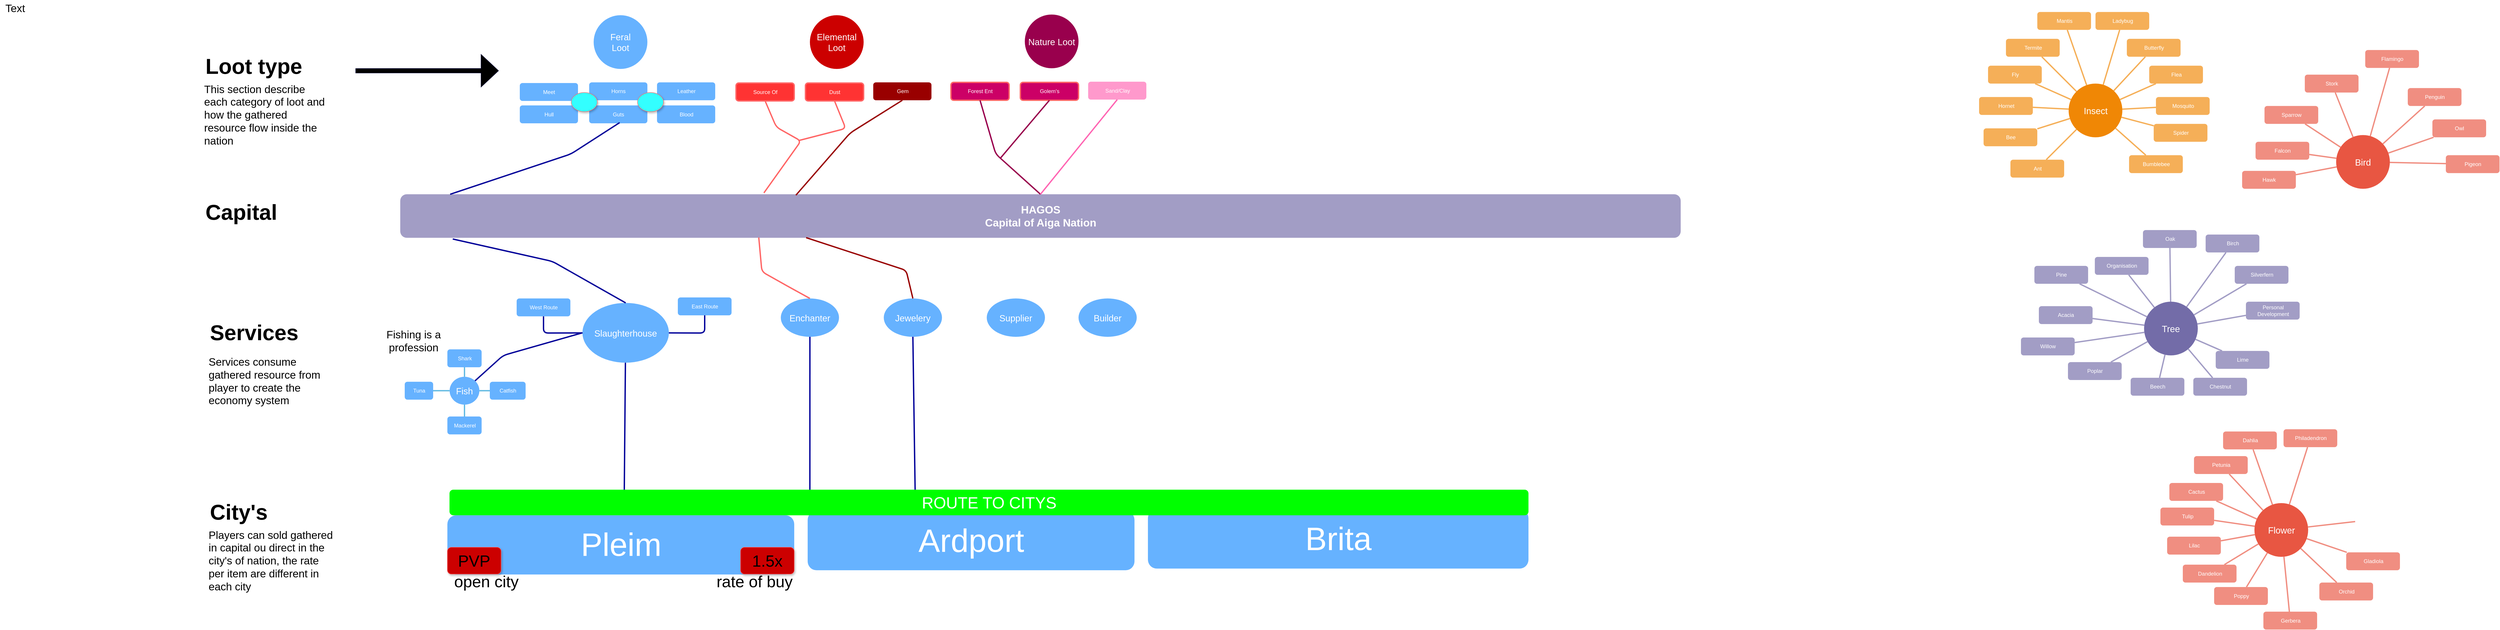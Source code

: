 <mxfile version="18.1.3" type="github">
  <diagram id="6a731a19-8d31-9384-78a2-239565b7b9f0" name="Page-1">
    <mxGraphModel dx="4341" dy="1209" grid="1" gridSize="10" guides="1" tooltips="1" connect="1" arrows="1" fold="1" page="1" pageScale="1" pageWidth="1169" pageHeight="827" background="none" math="0" shadow="0">
      <root>
        <mxCell id="0" />
        <mxCell id="1" parent="0" />
        <mxCell id="1350" value="Feral&lt;br&gt;Loot" style="ellipse;whiteSpace=wrap;html=1;shadow=0;fontFamily=Helvetica;fontSize=20;fontColor=#FFFFFF;align=center;strokeWidth=3;fillColor=#66B2FF;strokeColor=none;" parent="1" vertex="1">
          <mxGeometry x="202" y="70" width="120" height="120" as="geometry" />
        </mxCell>
        <mxCell id="1351" value="Insect" style="ellipse;whiteSpace=wrap;html=1;shadow=0;fontFamily=Helvetica;fontSize=20;fontColor=#FFFFFF;align=center;strokeWidth=3;fillColor=#F08705;strokeColor=none;gradientColor=none;" parent="1" vertex="1">
          <mxGeometry x="3496.5" y="222.75" width="120" height="120" as="geometry" />
        </mxCell>
        <mxCell id="1352" value="Bird" style="ellipse;whiteSpace=wrap;html=1;shadow=0;fontFamily=Helvetica;fontSize=20;fontColor=#FFFFFF;align=center;strokeWidth=3;fillColor=#E85642;strokeColor=none;" parent="1" vertex="1">
          <mxGeometry x="4094" y="337.75" width="120" height="120" as="geometry" />
        </mxCell>
        <mxCell id="1353" value="Fish" style="ellipse;whiteSpace=wrap;html=1;shadow=0;fontFamily=Helvetica;fontSize=20;fontColor=#FFFFFF;align=center;strokeWidth=3;fillColor=#66B2FF;strokeColor=none;" parent="1" vertex="1">
          <mxGeometry x="-119.75" y="877.75" width="66.5" height="62.25" as="geometry" />
        </mxCell>
        <mxCell id="1354" value="Slaughterhouse" style="ellipse;whiteSpace=wrap;html=1;shadow=0;fontFamily=Helvetica;fontSize=20;fontColor=#FFFFFF;align=center;strokeWidth=3;fillColor=#66B2FF;strokeColor=none;" parent="1" vertex="1">
          <mxGeometry x="177" y="712.75" width="193" height="133.5" as="geometry" />
        </mxCell>
        <mxCell id="1356" value="Flower" style="ellipse;whiteSpace=wrap;html=1;shadow=0;fontFamily=Helvetica;fontSize=20;fontColor=#FFFFFF;align=center;strokeWidth=3;fillColor=#E85642;strokeColor=none;" parent="1" vertex="1">
          <mxGeometry x="3911.5" y="1160" width="120" height="120" as="geometry" />
        </mxCell>
        <mxCell id="1357" value="Ant" style="rounded=1;fillColor=#f5af58;strokeColor=none;strokeWidth=3;shadow=0;html=1;fontColor=#FFFFFF;" parent="1" vertex="1">
          <mxGeometry x="3366.5" y="392.75" width="120" height="40" as="geometry" />
        </mxCell>
        <mxCell id="1358" value="Horns" style="rounded=1;fillColor=#66B2FF;strokeColor=none;strokeWidth=3;shadow=0;html=1;fontColor=#FFFFFF;" parent="1" vertex="1">
          <mxGeometry x="192" y="220" width="130" height="40" as="geometry" />
        </mxCell>
        <mxCell id="1367" value="Leather" style="rounded=1;fillColor=#66B2FF;strokeColor=none;strokeWidth=3;shadow=0;html=1;fontColor=#FFFFFF;" parent="1" vertex="1">
          <mxGeometry x="343.5" y="220" width="130" height="40" as="geometry" />
        </mxCell>
        <mxCell id="1374" value="Meet" style="rounded=1;fillColor=#66B2FF;strokeColor=none;strokeWidth=3;shadow=0;html=1;fontColor=#FFFFFF;" parent="1" vertex="1">
          <mxGeometry x="37" y="221.5" width="130" height="40" as="geometry" />
        </mxCell>
        <mxCell id="1375" value="Hull" style="rounded=1;fillColor=#66B2FF;strokeColor=none;strokeWidth=3;shadow=0;html=1;fontColor=#FFFFFF;" parent="1" vertex="1">
          <mxGeometry x="37" y="271.5" width="130" height="40" as="geometry" />
        </mxCell>
        <mxCell id="1376" value="Guts" style="rounded=1;fillColor=#66B2FF;strokeColor=none;strokeWidth=3;shadow=0;html=1;fontColor=#FFFFFF;" parent="1" vertex="1">
          <mxGeometry x="192" y="271.5" width="130" height="40" as="geometry" />
        </mxCell>
        <mxCell id="1388" value="Bee" style="rounded=1;fillColor=#f5af58;strokeColor=none;strokeWidth=3;shadow=0;html=1;fontColor=#FFFFFF;" parent="1" vertex="1">
          <mxGeometry x="3306.5" y="322.75" width="120" height="40" as="geometry" />
        </mxCell>
        <mxCell id="1389" value="Hornet" style="rounded=1;fillColor=#f5af58;strokeColor=none;strokeWidth=3;shadow=0;html=1;fontColor=#FFFFFF;" parent="1" vertex="1">
          <mxGeometry x="3296.5" y="252.75" width="120" height="40" as="geometry" />
        </mxCell>
        <mxCell id="1390" value="Fly" style="rounded=1;fillColor=#f5af58;strokeColor=none;strokeWidth=3;shadow=0;html=1;fontColor=#FFFFFF;" parent="1" vertex="1">
          <mxGeometry x="3316.5" y="182.75" width="120" height="40" as="geometry" />
        </mxCell>
        <mxCell id="1391" value="Termite" style="rounded=1;fillColor=#f5af58;strokeColor=none;strokeWidth=3;shadow=0;html=1;fontColor=#FFFFFF;" parent="1" vertex="1">
          <mxGeometry x="3356.5" y="122.75" width="120" height="40" as="geometry" />
        </mxCell>
        <mxCell id="1392" value="Mantis" style="rounded=1;fillColor=#f5af58;strokeColor=none;strokeWidth=3;shadow=0;html=1;fontColor=#FFFFFF;" parent="1" vertex="1">
          <mxGeometry x="3426.5" y="62.75" width="120" height="40" as="geometry" />
        </mxCell>
        <mxCell id="1393" value="Ladybug" style="rounded=1;fillColor=#f5af58;strokeColor=none;strokeWidth=3;shadow=0;html=1;fontColor=#FFFFFF;" parent="1" vertex="1">
          <mxGeometry x="3556.5" y="62.75" width="120" height="40" as="geometry" />
        </mxCell>
        <mxCell id="1394" value="Butterfly" style="rounded=1;fillColor=#f5af58;strokeColor=none;strokeWidth=3;shadow=0;html=1;fontColor=#FFFFFF;" parent="1" vertex="1">
          <mxGeometry x="3626.5" y="122.75" width="120" height="40" as="geometry" />
        </mxCell>
        <mxCell id="1395" value="Flea" style="rounded=1;fillColor=#f5af58;strokeColor=none;strokeWidth=3;shadow=0;html=1;fontColor=#FFFFFF;" parent="1" vertex="1">
          <mxGeometry x="3676.5" y="182.75" width="120" height="40" as="geometry" />
        </mxCell>
        <mxCell id="1396" value="Mosquito" style="rounded=1;fillColor=#f5af58;strokeColor=none;strokeWidth=3;shadow=0;html=1;fontColor=#FFFFFF;" parent="1" vertex="1">
          <mxGeometry x="3691.5" y="252.75" width="120" height="40" as="geometry" />
        </mxCell>
        <mxCell id="1397" value="Spider" style="rounded=1;fillColor=#f5af58;strokeColor=none;strokeWidth=3;shadow=0;html=1;fontColor=#FFFFFF;" parent="1" vertex="1">
          <mxGeometry x="3686.5" y="312.75" width="120" height="40" as="geometry" />
        </mxCell>
        <mxCell id="1398" value="Bumblebee" style="rounded=1;fillColor=#f5af58;strokeColor=none;strokeWidth=3;shadow=0;html=1;fontColor=#FFFFFF;" parent="1" vertex="1">
          <mxGeometry x="3631.5" y="382.75" width="120" height="40" as="geometry" />
        </mxCell>
        <mxCell id="1399" value="" style="edgeStyle=none;endArrow=none;strokeWidth=3;strokeColor=#F5AF58;html=1;" parent="1" source="1351" target="1357" edge="1">
          <mxGeometry x="2396.5" y="2.75" width="100" height="100" as="geometry">
            <mxPoint x="2396.5" y="102.75" as="sourcePoint" />
            <mxPoint x="2496.5" y="2.75" as="targetPoint" />
          </mxGeometry>
        </mxCell>
        <mxCell id="1400" value="" style="edgeStyle=none;endArrow=none;strokeWidth=3;strokeColor=#F5AF58;html=1;" parent="1" source="1351" target="1388" edge="1">
          <mxGeometry x="2396.5" y="2.75" width="100" height="100" as="geometry">
            <mxPoint x="2396.5" y="102.75" as="sourcePoint" />
            <mxPoint x="2496.5" y="2.75" as="targetPoint" />
          </mxGeometry>
        </mxCell>
        <mxCell id="1401" value="" style="edgeStyle=none;endArrow=none;strokeWidth=3;strokeColor=#F5AF58;html=1;" parent="1" source="1351" target="1389" edge="1">
          <mxGeometry x="2396.5" y="2.75" width="100" height="100" as="geometry">
            <mxPoint x="2396.5" y="102.75" as="sourcePoint" />
            <mxPoint x="2496.5" y="2.75" as="targetPoint" />
          </mxGeometry>
        </mxCell>
        <mxCell id="1402" value="" style="edgeStyle=none;endArrow=none;strokeWidth=3;strokeColor=#F5AF58;html=1;" parent="1" source="1351" target="1390" edge="1">
          <mxGeometry x="2396.5" y="2.75" width="100" height="100" as="geometry">
            <mxPoint x="2396.5" y="102.75" as="sourcePoint" />
            <mxPoint x="2496.5" y="2.75" as="targetPoint" />
          </mxGeometry>
        </mxCell>
        <mxCell id="1403" value="" style="edgeStyle=none;endArrow=none;strokeWidth=3;strokeColor=#F5AF58;html=1;" parent="1" source="1351" target="1391" edge="1">
          <mxGeometry x="2396.5" y="2.75" width="100" height="100" as="geometry">
            <mxPoint x="2396.5" y="102.75" as="sourcePoint" />
            <mxPoint x="2496.5" y="2.75" as="targetPoint" />
          </mxGeometry>
        </mxCell>
        <mxCell id="1404" value="" style="edgeStyle=none;endArrow=none;strokeWidth=3;strokeColor=#F5AF58;html=1;" parent="1" source="1351" target="1392" edge="1">
          <mxGeometry x="2396.5" y="2.75" width="100" height="100" as="geometry">
            <mxPoint x="2396.5" y="102.75" as="sourcePoint" />
            <mxPoint x="2496.5" y="2.75" as="targetPoint" />
          </mxGeometry>
        </mxCell>
        <mxCell id="1405" value="" style="edgeStyle=none;endArrow=none;strokeWidth=3;strokeColor=#F5AF58;html=1;" parent="1" source="1351" target="1393" edge="1">
          <mxGeometry x="2396.5" y="2.75" width="100" height="100" as="geometry">
            <mxPoint x="2396.5" y="102.75" as="sourcePoint" />
            <mxPoint x="2496.5" y="2.75" as="targetPoint" />
          </mxGeometry>
        </mxCell>
        <mxCell id="1406" value="" style="edgeStyle=none;endArrow=none;strokeWidth=3;strokeColor=#F5AF58;html=1;" parent="1" source="1351" target="1394" edge="1">
          <mxGeometry x="2396.5" y="2.75" width="100" height="100" as="geometry">
            <mxPoint x="2396.5" y="102.75" as="sourcePoint" />
            <mxPoint x="2496.5" y="2.75" as="targetPoint" />
          </mxGeometry>
        </mxCell>
        <mxCell id="1407" value="" style="edgeStyle=none;endArrow=none;strokeWidth=3;strokeColor=#F5AF58;html=1;" parent="1" source="1351" target="1395" edge="1">
          <mxGeometry x="2396.5" y="2.75" width="100" height="100" as="geometry">
            <mxPoint x="2396.5" y="102.75" as="sourcePoint" />
            <mxPoint x="2496.5" y="2.75" as="targetPoint" />
          </mxGeometry>
        </mxCell>
        <mxCell id="1408" value="" style="edgeStyle=none;endArrow=none;strokeWidth=3;strokeColor=#F5AF58;html=1;" parent="1" source="1351" target="1396" edge="1">
          <mxGeometry x="2396.5" y="2.75" width="100" height="100" as="geometry">
            <mxPoint x="2396.5" y="102.75" as="sourcePoint" />
            <mxPoint x="2496.5" y="2.75" as="targetPoint" />
          </mxGeometry>
        </mxCell>
        <mxCell id="1409" value="" style="edgeStyle=none;endArrow=none;strokeWidth=3;strokeColor=#F5AF58;html=1;" parent="1" source="1351" target="1397" edge="1">
          <mxGeometry x="2396.5" y="2.75" width="100" height="100" as="geometry">
            <mxPoint x="2396.5" y="102.75" as="sourcePoint" />
            <mxPoint x="2496.5" y="2.75" as="targetPoint" />
          </mxGeometry>
        </mxCell>
        <mxCell id="1410" value="" style="edgeStyle=none;endArrow=none;strokeWidth=3;strokeColor=#F5AF58;html=1;" parent="1" source="1351" target="1398" edge="1">
          <mxGeometry x="2396.5" y="2.75" width="100" height="100" as="geometry">
            <mxPoint x="2396.5" y="102.75" as="sourcePoint" />
            <mxPoint x="2496.5" y="2.75" as="targetPoint" />
          </mxGeometry>
        </mxCell>
        <mxCell id="1412" value="Pigeon" style="rounded=1;fillColor=#f08e81;strokeColor=none;strokeWidth=3;shadow=0;html=1;fontColor=#FFFFFF;" parent="1" vertex="1">
          <mxGeometry x="4339" y="382.75" width="120" height="40" as="geometry" />
        </mxCell>
        <mxCell id="1413" value="Hawk" style="rounded=1;fillColor=#f08e81;strokeColor=none;strokeWidth=3;shadow=0;html=1;fontColor=#FFFFFF;" parent="1" vertex="1">
          <mxGeometry x="3884" y="417.75" width="120" height="40" as="geometry" />
        </mxCell>
        <mxCell id="1414" value="Falcon" style="rounded=1;fillColor=#f08e81;strokeColor=none;strokeWidth=3;shadow=0;html=1;fontColor=#FFFFFF;" parent="1" vertex="1">
          <mxGeometry x="3914" y="352.75" width="120" height="40" as="geometry" />
        </mxCell>
        <mxCell id="1415" value="Sparrow" style="rounded=1;fillColor=#f08e81;strokeColor=none;strokeWidth=3;shadow=0;html=1;fontColor=#FFFFFF;" parent="1" vertex="1">
          <mxGeometry x="3934" y="272.75" width="120" height="40" as="geometry" />
        </mxCell>
        <mxCell id="1416" value="Stork" style="rounded=1;fillColor=#f08e81;strokeColor=none;strokeWidth=3;shadow=0;html=1;fontColor=#FFFFFF;" parent="1" vertex="1">
          <mxGeometry x="4024" y="202.75" width="120" height="40" as="geometry" />
        </mxCell>
        <mxCell id="1417" value="Flamingo" style="rounded=1;fillColor=#f08e81;strokeColor=none;strokeWidth=3;shadow=0;html=1;fontColor=#FFFFFF;" parent="1" vertex="1">
          <mxGeometry x="4159" y="147.75" width="120" height="40" as="geometry" />
        </mxCell>
        <mxCell id="1418" value="Penguin" style="rounded=1;fillColor=#f08e81;strokeColor=none;strokeWidth=3;shadow=0;html=1;fontColor=#FFFFFF;" parent="1" vertex="1">
          <mxGeometry x="4254" y="232.75" width="120" height="40" as="geometry" />
        </mxCell>
        <mxCell id="1419" value="Owl" style="rounded=1;fillColor=#f08e81;strokeColor=none;strokeWidth=3;shadow=0;html=1;fontColor=#FFFFFF;" parent="1" vertex="1">
          <mxGeometry x="4309" y="302.75" width="120" height="40" as="geometry" />
        </mxCell>
        <mxCell id="1424" value="" style="edgeStyle=none;endArrow=none;strokeWidth=3;strokeColor=#F08E81;html=1;" parent="1" source="1352" target="1413" edge="1">
          <mxGeometry x="2424" y="87.75" width="100" height="100" as="geometry">
            <mxPoint x="2424" y="187.75" as="sourcePoint" />
            <mxPoint x="2524" y="87.75" as="targetPoint" />
          </mxGeometry>
        </mxCell>
        <mxCell id="1425" value="" style="edgeStyle=none;endArrow=none;strokeWidth=3;strokeColor=#F08E81;html=1;" parent="1" source="1352" target="1414" edge="1">
          <mxGeometry x="2424" y="87.75" width="100" height="100" as="geometry">
            <mxPoint x="2424" y="187.75" as="sourcePoint" />
            <mxPoint x="2524" y="87.75" as="targetPoint" />
          </mxGeometry>
        </mxCell>
        <mxCell id="1426" value="" style="edgeStyle=none;endArrow=none;strokeWidth=3;strokeColor=#F08E81;html=1;" parent="1" source="1352" target="1415" edge="1">
          <mxGeometry x="2424" y="87.75" width="100" height="100" as="geometry">
            <mxPoint x="2424" y="187.75" as="sourcePoint" />
            <mxPoint x="2524" y="87.75" as="targetPoint" />
          </mxGeometry>
        </mxCell>
        <mxCell id="1427" value="" style="edgeStyle=none;endArrow=none;strokeWidth=3;strokeColor=#F08E81;html=1;" parent="1" source="1352" target="1416" edge="1">
          <mxGeometry x="2424" y="87.75" width="100" height="100" as="geometry">
            <mxPoint x="2424" y="187.75" as="sourcePoint" />
            <mxPoint x="2524" y="87.75" as="targetPoint" />
          </mxGeometry>
        </mxCell>
        <mxCell id="1428" value="" style="edgeStyle=none;endArrow=none;strokeWidth=3;strokeColor=#F08E81;html=1;" parent="1" source="1352" target="1417" edge="1">
          <mxGeometry x="2424" y="87.75" width="100" height="100" as="geometry">
            <mxPoint x="2424" y="187.75" as="sourcePoint" />
            <mxPoint x="2524" y="87.75" as="targetPoint" />
          </mxGeometry>
        </mxCell>
        <mxCell id="1429" value="" style="edgeStyle=none;endArrow=none;strokeWidth=3;strokeColor=#F08E81;html=1;" parent="1" source="1352" target="1418" edge="1">
          <mxGeometry x="2424" y="87.75" width="100" height="100" as="geometry">
            <mxPoint x="2424" y="187.75" as="sourcePoint" />
            <mxPoint x="2524" y="87.75" as="targetPoint" />
          </mxGeometry>
        </mxCell>
        <mxCell id="1430" value="" style="edgeStyle=none;endArrow=none;strokeWidth=3;strokeColor=#F08E81;html=1;" parent="1" source="1352" target="1419" edge="1">
          <mxGeometry x="2424" y="87.75" width="100" height="100" as="geometry">
            <mxPoint x="2424" y="187.75" as="sourcePoint" />
            <mxPoint x="2524" y="87.75" as="targetPoint" />
          </mxGeometry>
        </mxCell>
        <mxCell id="1431" value="" style="edgeStyle=none;endArrow=none;strokeWidth=3;strokeColor=#F08E81;html=1;" parent="1" source="1352" target="1412" edge="1">
          <mxGeometry x="2424" y="87.75" width="100" height="100" as="geometry">
            <mxPoint x="2424" y="187.75" as="sourcePoint" />
            <mxPoint x="2524" y="87.75" as="targetPoint" />
          </mxGeometry>
        </mxCell>
        <mxCell id="1436" value="Mackerel" style="rounded=1;fillColor=#66B2FF;strokeColor=none;strokeWidth=3;shadow=0;html=1;fontColor=#FFFFFF;" parent="1" vertex="1">
          <mxGeometry x="-124.75" y="966.5" width="76.5" height="40" as="geometry" />
        </mxCell>
        <mxCell id="1437" value="Tuna" style="rounded=1;fillColor=#66B2FF;strokeColor=none;strokeWidth=3;shadow=0;html=1;fontColor=#FFFFFF;" parent="1" vertex="1">
          <mxGeometry x="-220" y="888.87" width="63.5" height="40" as="geometry" />
        </mxCell>
        <mxCell id="1438" value="Shark" style="rounded=1;fillColor=#66B2FF;strokeColor=none;strokeWidth=3;shadow=0;html=1;fontColor=#FFFFFF;" parent="1" vertex="1">
          <mxGeometry x="-124.75" y="816.5" width="76.5" height="40" as="geometry" />
        </mxCell>
        <mxCell id="1445" value="Catfish" style="rounded=1;fillColor=#66B2FF;strokeColor=none;strokeWidth=3;shadow=0;html=1;fontColor=#FFFFFF;" parent="1" vertex="1">
          <mxGeometry x="-30" y="888.87" width="80" height="40" as="geometry" />
        </mxCell>
        <mxCell id="1448" value="" style="edgeStyle=none;endArrow=none;strokeWidth=3;strokeColor=#64BBE2;html=1;fillColor=#66B2FF;" parent="1" source="1353" target="1437" edge="1">
          <mxGeometry x="-720.5" y="71.5" width="100" height="100" as="geometry">
            <mxPoint x="-720.5" y="171.5" as="sourcePoint" />
            <mxPoint x="-620.5" y="71.5" as="targetPoint" />
          </mxGeometry>
        </mxCell>
        <mxCell id="1449" value="" style="edgeStyle=none;endArrow=none;strokeWidth=3;strokeColor=#64BBE2;html=1;fillColor=#66B2FF;" parent="1" source="1353" target="1438" edge="1">
          <mxGeometry x="-720.5" y="71.5" width="100" height="100" as="geometry">
            <mxPoint x="-720.5" y="171.5" as="sourcePoint" />
            <mxPoint x="-620.5" y="71.5" as="targetPoint" />
          </mxGeometry>
        </mxCell>
        <mxCell id="1456" value="" style="edgeStyle=none;endArrow=none;strokeWidth=3;strokeColor=#64BBE2;html=1;fillColor=#66B2FF;" parent="1" source="1353" target="1445" edge="1">
          <mxGeometry x="-720.5" y="71.5" width="100" height="100" as="geometry">
            <mxPoint x="-720.5" y="171.5" as="sourcePoint" />
            <mxPoint x="-620.5" y="71.5" as="targetPoint" />
          </mxGeometry>
        </mxCell>
        <mxCell id="1457" value="&lt;font style=&quot;font-size: 24px;&quot;&gt;&lt;b&gt;HAGOS&lt;br&gt;Capital of Aiga Nation&lt;/b&gt;&lt;/font&gt;" style="rounded=1;fillColor=#a29dc5;strokeColor=none;strokeWidth=3;shadow=0;html=1;fontColor=#FFFFFF;" parent="1" vertex="1">
          <mxGeometry x="-230" y="470" width="2860" height="97.25" as="geometry" />
        </mxCell>
        <mxCell id="1458" value="West Route" style="rounded=1;fillColor=#66B2FF;strokeColor=none;strokeWidth=3;shadow=0;html=1;fontColor=#FFFFFF;" parent="1" vertex="1">
          <mxGeometry x="30" y="702.75" width="120" height="40" as="geometry" />
        </mxCell>
        <mxCell id="1462" value="East Route" style="rounded=1;fillColor=#66B2FF;strokeColor=none;strokeWidth=3;shadow=0;html=1;fontColor=#FFFFFF;" parent="1" vertex="1">
          <mxGeometry x="390" y="700.5" width="120" height="40" as="geometry" />
        </mxCell>
        <mxCell id="1465" value="" style="edgeStyle=none;endArrow=none;strokeWidth=3;strokeColor=#000099;html=1;fillColor=#66B2FF;" parent="1" source="1354" target="1458" edge="1">
          <mxGeometry x="251" y="-103.5" width="100" height="100" as="geometry">
            <mxPoint x="251" y="-3.5" as="sourcePoint" />
            <mxPoint x="351" y="-103.5" as="targetPoint" />
            <Array as="points">
              <mxPoint x="90" y="780" />
            </Array>
          </mxGeometry>
        </mxCell>
        <mxCell id="1466" value="" style="edgeStyle=none;endArrow=none;strokeWidth=3;strokeColor=#000099;html=1;fillColor=#66B2FF;" parent="1" source="1354" target="1462" edge="1">
          <mxGeometry x="251" y="-103.5" width="100" height="100" as="geometry">
            <mxPoint x="251" y="-3.5" as="sourcePoint" />
            <mxPoint x="351" y="-103.5" as="targetPoint" />
            <Array as="points">
              <mxPoint x="450" y="780" />
            </Array>
          </mxGeometry>
        </mxCell>
        <mxCell id="1490" value="Philadendron" style="rounded=1;fillColor=#f08e81;strokeColor=none;strokeWidth=3;shadow=0;html=1;fontColor=#FFFFFF;" parent="1" vertex="1">
          <mxGeometry x="3976.5" y="995" width="120" height="40" as="geometry" />
        </mxCell>
        <mxCell id="1491" value="Dahlia" style="rounded=1;fillColor=#f08e81;strokeColor=none;strokeWidth=3;shadow=0;html=1;fontColor=#FFFFFF;" parent="1" vertex="1">
          <mxGeometry x="3841.5" y="1000" width="120" height="40" as="geometry" />
        </mxCell>
        <mxCell id="1492" value="Petunia" style="rounded=1;fillColor=#f08e81;strokeColor=none;strokeWidth=3;shadow=0;html=1;fontColor=#FFFFFF;" parent="1" vertex="1">
          <mxGeometry x="3776.5" y="1055" width="120" height="40" as="geometry" />
        </mxCell>
        <mxCell id="1493" value="Cactus" style="rounded=1;fillColor=#f08e81;strokeColor=none;strokeWidth=3;shadow=0;html=1;fontColor=#FFFFFF;" parent="1" vertex="1">
          <mxGeometry x="3721.5" y="1115" width="120" height="40" as="geometry" />
        </mxCell>
        <mxCell id="1494" value="Tulip" style="rounded=1;fillColor=#f08e81;strokeColor=none;strokeWidth=3;shadow=0;html=1;fontColor=#FFFFFF;" parent="1" vertex="1">
          <mxGeometry x="3701.5" y="1170" width="120" height="40" as="geometry" />
        </mxCell>
        <mxCell id="1495" value="Lilac" style="rounded=1;fillColor=#f08e81;strokeColor=none;strokeWidth=3;shadow=0;html=1;fontColor=#FFFFFF;" parent="1" vertex="1">
          <mxGeometry x="3716.5" y="1235" width="120" height="40" as="geometry" />
        </mxCell>
        <mxCell id="1496" value="Dandelion" style="rounded=1;fillColor=#f08e81;strokeColor=none;strokeWidth=3;shadow=0;html=1;fontColor=#FFFFFF;" parent="1" vertex="1">
          <mxGeometry x="3751.5" y="1297.5" width="120" height="40" as="geometry" />
        </mxCell>
        <mxCell id="1497" value="Poppy" style="rounded=1;fillColor=#f08e81;strokeColor=none;strokeWidth=3;shadow=0;html=1;fontColor=#FFFFFF;" parent="1" vertex="1">
          <mxGeometry x="3821.5" y="1347.5" width="120" height="40" as="geometry" />
        </mxCell>
        <mxCell id="1498" value="Gerbera" style="rounded=1;fillColor=#f08e81;strokeColor=none;strokeWidth=3;shadow=0;html=1;fontColor=#FFFFFF;" parent="1" vertex="1">
          <mxGeometry x="3931.5" y="1402.5" width="120" height="40" as="geometry" />
        </mxCell>
        <mxCell id="1499" value="Orchid" style="rounded=1;fillColor=#f08e81;strokeColor=none;strokeWidth=3;shadow=0;html=1;fontColor=#FFFFFF;" parent="1" vertex="1">
          <mxGeometry x="4056.5" y="1337.5" width="120" height="40" as="geometry" />
        </mxCell>
        <mxCell id="1500" value="Gladiola" style="rounded=1;fillColor=#f08e81;strokeColor=none;strokeWidth=3;shadow=0;html=1;fontColor=#FFFFFF;" parent="1" vertex="1">
          <mxGeometry x="4116.5" y="1270" width="120" height="40" as="geometry" />
        </mxCell>
        <mxCell id="1502" value="" style="edgeStyle=none;endArrow=none;strokeWidth=3;strokeColor=#F08E81;html=1;" parent="1" source="1356" edge="1">
          <mxGeometry x="3541.5" y="40" width="100" height="100" as="geometry">
            <mxPoint x="3541.5" y="140" as="sourcePoint" />
            <mxPoint x="4136.5" y="1201.3" as="targetPoint" />
          </mxGeometry>
        </mxCell>
        <mxCell id="1503" value="" style="edgeStyle=none;endArrow=none;strokeWidth=3;strokeColor=#F08E81;html=1;" parent="1" source="1356" target="1490" edge="1">
          <mxGeometry x="3541.5" y="40" width="100" height="100" as="geometry">
            <mxPoint x="3541.5" y="140" as="sourcePoint" />
            <mxPoint x="3641.5" y="40" as="targetPoint" />
          </mxGeometry>
        </mxCell>
        <mxCell id="1504" value="" style="edgeStyle=none;endArrow=none;strokeWidth=3;strokeColor=#F08E81;html=1;" parent="1" source="1356" target="1491" edge="1">
          <mxGeometry x="3541.5" y="40" width="100" height="100" as="geometry">
            <mxPoint x="3541.5" y="140" as="sourcePoint" />
            <mxPoint x="3641.5" y="40" as="targetPoint" />
          </mxGeometry>
        </mxCell>
        <mxCell id="1505" value="" style="edgeStyle=none;endArrow=none;strokeWidth=3;strokeColor=#F08E81;html=1;" parent="1" source="1356" target="1492" edge="1">
          <mxGeometry x="3541.5" y="40" width="100" height="100" as="geometry">
            <mxPoint x="3541.5" y="140" as="sourcePoint" />
            <mxPoint x="3641.5" y="40" as="targetPoint" />
          </mxGeometry>
        </mxCell>
        <mxCell id="1506" value="" style="edgeStyle=none;endArrow=none;strokeWidth=3;strokeColor=#F08E81;html=1;" parent="1" source="1356" target="1493" edge="1">
          <mxGeometry x="3541.5" y="40" width="100" height="100" as="geometry">
            <mxPoint x="3541.5" y="140" as="sourcePoint" />
            <mxPoint x="3641.5" y="40" as="targetPoint" />
          </mxGeometry>
        </mxCell>
        <mxCell id="1507" value="" style="edgeStyle=none;endArrow=none;strokeWidth=3;strokeColor=#F08E81;html=1;" parent="1" source="1356" target="1494" edge="1">
          <mxGeometry x="3541.5" y="40" width="100" height="100" as="geometry">
            <mxPoint x="3541.5" y="140" as="sourcePoint" />
            <mxPoint x="3641.5" y="40" as="targetPoint" />
          </mxGeometry>
        </mxCell>
        <mxCell id="1508" value="" style="edgeStyle=none;endArrow=none;strokeWidth=3;strokeColor=#F08E81;html=1;" parent="1" source="1356" target="1495" edge="1">
          <mxGeometry x="3541.5" y="40" width="100" height="100" as="geometry">
            <mxPoint x="3541.5" y="140" as="sourcePoint" />
            <mxPoint x="3641.5" y="40" as="targetPoint" />
          </mxGeometry>
        </mxCell>
        <mxCell id="1509" value="" style="edgeStyle=none;endArrow=none;strokeWidth=3;strokeColor=#F08E81;html=1;" parent="1" source="1356" target="1496" edge="1">
          <mxGeometry x="3541.5" y="40" width="100" height="100" as="geometry">
            <mxPoint x="3541.5" y="140" as="sourcePoint" />
            <mxPoint x="3641.5" y="40" as="targetPoint" />
          </mxGeometry>
        </mxCell>
        <mxCell id="1510" value="" style="edgeStyle=none;endArrow=none;strokeWidth=3;strokeColor=#F08E81;html=1;" parent="1" source="1356" target="1497" edge="1">
          <mxGeometry x="3541.5" y="40" width="100" height="100" as="geometry">
            <mxPoint x="3541.5" y="140" as="sourcePoint" />
            <mxPoint x="3641.5" y="40" as="targetPoint" />
          </mxGeometry>
        </mxCell>
        <mxCell id="1511" value="" style="edgeStyle=none;endArrow=none;strokeWidth=3;strokeColor=#F08E81;html=1;" parent="1" source="1356" target="1498" edge="1">
          <mxGeometry x="3541.5" y="40" width="100" height="100" as="geometry">
            <mxPoint x="3541.5" y="140" as="sourcePoint" />
            <mxPoint x="3641.5" y="40" as="targetPoint" />
          </mxGeometry>
        </mxCell>
        <mxCell id="1512" value="" style="edgeStyle=none;endArrow=none;strokeWidth=3;strokeColor=#F08E81;html=1;" parent="1" source="1356" target="1499" edge="1">
          <mxGeometry x="3541.5" y="40" width="100" height="100" as="geometry">
            <mxPoint x="3541.5" y="140" as="sourcePoint" />
            <mxPoint x="3641.5" y="40" as="targetPoint" />
          </mxGeometry>
        </mxCell>
        <mxCell id="1513" value="" style="edgeStyle=none;endArrow=none;strokeWidth=3;strokeColor=#F08E81;html=1;" parent="1" source="1356" target="1500" edge="1">
          <mxGeometry x="3541.5" y="40" width="100" height="100" as="geometry">
            <mxPoint x="3541.5" y="140" as="sourcePoint" />
            <mxPoint x="3641.5" y="40" as="targetPoint" />
          </mxGeometry>
        </mxCell>
        <mxCell id="1514" style="edgeStyle=orthogonalEdgeStyle;rounded=0;html=1;exitX=0.75;exitY=0;entryX=0.75;entryY=0;startArrow=none;startFill=0;endArrow=block;endFill=1;jettySize=auto;orthogonalLoop=1;strokeColor=#12aab5;strokeWidth=6;fontSize=20;fontColor=#2F5B7C;" parent="1" source="1414" target="1414" edge="1">
          <mxGeometry relative="1" as="geometry" />
        </mxCell>
        <mxCell id="1516" value="Tree" style="ellipse;whiteSpace=wrap;html=1;shadow=0;fontFamily=Helvetica;fontSize=20;fontColor=#FFFFFF;align=center;strokeWidth=3;fillColor=#736ca8;strokeColor=none;" parent="1" vertex="1">
          <mxGeometry x="3665" y="710" width="120" height="120" as="geometry" />
        </mxCell>
        <mxCell id="1517" value="Organisation" style="rounded=1;fillColor=#a29dc5;strokeColor=none;strokeWidth=3;shadow=0;html=1;fontColor=#FFFFFF;" parent="1" vertex="1">
          <mxGeometry x="3555" y="610" width="120" height="40" as="geometry" />
        </mxCell>
        <mxCell id="1518" value="Oak" style="rounded=1;fillColor=#a29dc5;strokeColor=none;strokeWidth=3;shadow=0;html=1;fontColor=#FFFFFF;" parent="1" vertex="1">
          <mxGeometry x="3662.5" y="550" width="120" height="40" as="geometry" />
        </mxCell>
        <mxCell id="1519" value="Birch" style="rounded=1;fillColor=#a29dc5;strokeColor=none;strokeWidth=3;shadow=0;html=1;fontColor=#FFFFFF;" parent="1" vertex="1">
          <mxGeometry x="3802.5" y="560" width="120" height="40" as="geometry" />
        </mxCell>
        <mxCell id="1520" value="Silverfern" style="rounded=1;fillColor=#a29dc5;strokeColor=none;strokeWidth=3;shadow=0;html=1;fontColor=#FFFFFF;" parent="1" vertex="1">
          <mxGeometry x="3867.5" y="630" width="120" height="40" as="geometry" />
        </mxCell>
        <mxCell id="1521" value="Personal &#xa;Development" style="rounded=1;fillColor=#a29dc5;strokeColor=none;strokeWidth=3;shadow=0;html=1;fontColor=#FFFFFF;" parent="1" vertex="1">
          <mxGeometry x="3892.5" y="710" width="120" height="40" as="geometry" />
        </mxCell>
        <mxCell id="1522" value="Pine" style="rounded=1;fillColor=#a29dc5;strokeColor=none;strokeWidth=3;shadow=0;html=1;fontColor=#FFFFFF;" parent="1" vertex="1">
          <mxGeometry x="3420" y="630" width="120" height="40" as="geometry" />
        </mxCell>
        <mxCell id="1523" value="Lime" style="rounded=1;fillColor=#a29dc5;strokeColor=none;strokeWidth=3;shadow=0;html=1;fontColor=#FFFFFF;" parent="1" vertex="1">
          <mxGeometry x="3825" y="820" width="120" height="40" as="geometry" />
        </mxCell>
        <mxCell id="1524" value="Chestnut" style="rounded=1;fillColor=#a29dc5;strokeColor=none;strokeWidth=3;shadow=0;html=1;fontColor=#FFFFFF;" parent="1" vertex="1">
          <mxGeometry x="3775" y="880" width="120" height="40" as="geometry" />
        </mxCell>
        <mxCell id="1525" value="Beech" style="rounded=1;fillColor=#a29dc5;strokeColor=none;strokeWidth=3;shadow=0;html=1;fontColor=#FFFFFF;" parent="1" vertex="1">
          <mxGeometry x="3635" y="880" width="120" height="40" as="geometry" />
        </mxCell>
        <mxCell id="1526" value="Poplar" style="rounded=1;fillColor=#a29dc5;strokeColor=none;strokeWidth=3;shadow=0;html=1;fontColor=#FFFFFF;" parent="1" vertex="1">
          <mxGeometry x="3495" y="845" width="120" height="40" as="geometry" />
        </mxCell>
        <mxCell id="1527" value="Willow" style="rounded=1;fillColor=#a29dc5;strokeColor=none;strokeWidth=3;shadow=0;html=1;fontColor=#FFFFFF;" parent="1" vertex="1">
          <mxGeometry x="3390" y="790" width="120" height="40" as="geometry" />
        </mxCell>
        <mxCell id="1528" value="" style="edgeStyle=none;endArrow=none;strokeWidth=3;strokeColor=#A29DC5;html=1;" parent="1" source="1516" target="1517" edge="1">
          <mxGeometry x="1855" y="-315" width="100" height="100" as="geometry">
            <mxPoint x="1855" y="-215" as="sourcePoint" />
            <mxPoint x="1955" y="-315" as="targetPoint" />
          </mxGeometry>
        </mxCell>
        <mxCell id="1529" value="Acacia" style="rounded=1;fillColor=#a29dc5;strokeColor=none;strokeWidth=3;shadow=0;html=1;fontColor=#FFFFFF;" parent="1" vertex="1">
          <mxGeometry x="3430" y="720" width="120" height="40" as="geometry" />
        </mxCell>
        <mxCell id="1530" value="" style="edgeStyle=none;endArrow=none;strokeWidth=3;strokeColor=#A29DC5;html=1;" parent="1" source="1516" target="1518" edge="1">
          <mxGeometry x="1855" y="-315" width="100" height="100" as="geometry">
            <mxPoint x="1855" y="-215" as="sourcePoint" />
            <mxPoint x="1955" y="-315" as="targetPoint" />
          </mxGeometry>
        </mxCell>
        <mxCell id="1531" value="" style="edgeStyle=none;endArrow=none;strokeWidth=3;strokeColor=#A29DC5;html=1;" parent="1" source="1516" target="1519" edge="1">
          <mxGeometry x="1855" y="-315" width="100" height="100" as="geometry">
            <mxPoint x="1855" y="-215" as="sourcePoint" />
            <mxPoint x="1955" y="-315" as="targetPoint" />
          </mxGeometry>
        </mxCell>
        <mxCell id="1532" value="" style="edgeStyle=none;endArrow=none;strokeWidth=3;strokeColor=#A29DC5;html=1;" parent="1" source="1516" target="1520" edge="1">
          <mxGeometry x="1855" y="-315" width="100" height="100" as="geometry">
            <mxPoint x="1855" y="-215" as="sourcePoint" />
            <mxPoint x="1955" y="-315" as="targetPoint" />
          </mxGeometry>
        </mxCell>
        <mxCell id="1533" value="" style="edgeStyle=none;endArrow=none;strokeWidth=3;strokeColor=#A29DC5;html=1;" parent="1" source="1516" target="1521" edge="1">
          <mxGeometry x="1855" y="-315" width="100" height="100" as="geometry">
            <mxPoint x="1855" y="-215" as="sourcePoint" />
            <mxPoint x="1955" y="-315" as="targetPoint" />
          </mxGeometry>
        </mxCell>
        <mxCell id="1534" value="" style="edgeStyle=none;endArrow=none;strokeWidth=3;strokeColor=#A29DC5;html=1;" parent="1" source="1516" target="1522" edge="1">
          <mxGeometry x="1855" y="-315" width="100" height="100" as="geometry">
            <mxPoint x="1855" y="-215" as="sourcePoint" />
            <mxPoint x="1955" y="-315" as="targetPoint" />
          </mxGeometry>
        </mxCell>
        <mxCell id="1535" value="" style="edgeStyle=none;endArrow=none;strokeWidth=3;strokeColor=#A29DC5;html=1;" parent="1" source="1516" target="1523" edge="1">
          <mxGeometry x="1855" y="-315" width="100" height="100" as="geometry">
            <mxPoint x="1855" y="-215" as="sourcePoint" />
            <mxPoint x="1955" y="-315" as="targetPoint" />
          </mxGeometry>
        </mxCell>
        <mxCell id="1536" value="" style="edgeStyle=none;endArrow=none;strokeWidth=3;strokeColor=#A29DC5;html=1;" parent="1" source="1516" target="1524" edge="1">
          <mxGeometry x="1855" y="-315" width="100" height="100" as="geometry">
            <mxPoint x="1855" y="-215" as="sourcePoint" />
            <mxPoint x="1955" y="-315" as="targetPoint" />
          </mxGeometry>
        </mxCell>
        <mxCell id="1537" value="" style="edgeStyle=none;endArrow=none;strokeWidth=3;strokeColor=#A29DC5;html=1;" parent="1" source="1516" target="1525" edge="1">
          <mxGeometry x="1855" y="-315" width="100" height="100" as="geometry">
            <mxPoint x="1855" y="-215" as="sourcePoint" />
            <mxPoint x="1955" y="-315" as="targetPoint" />
          </mxGeometry>
        </mxCell>
        <mxCell id="1538" value="" style="edgeStyle=none;endArrow=none;strokeWidth=3;strokeColor=#A29DC5;html=1;" parent="1" source="1516" target="1526" edge="1">
          <mxGeometry x="1855" y="-315" width="100" height="100" as="geometry">
            <mxPoint x="1855" y="-215" as="sourcePoint" />
            <mxPoint x="1955" y="-315" as="targetPoint" />
          </mxGeometry>
        </mxCell>
        <mxCell id="1539" value="" style="edgeStyle=none;endArrow=none;strokeWidth=3;strokeColor=#A29DC5;html=1;" parent="1" source="1516" target="1527" edge="1">
          <mxGeometry x="1855" y="-315" width="100" height="100" as="geometry">
            <mxPoint x="1855" y="-215" as="sourcePoint" />
            <mxPoint x="1955" y="-315" as="targetPoint" />
          </mxGeometry>
        </mxCell>
        <mxCell id="1540" value="" style="edgeStyle=none;endArrow=none;strokeWidth=3;strokeColor=#A29DC5;html=1;" parent="1" source="1516" target="1529" edge="1">
          <mxGeometry x="1855" y="-315" width="100" height="100" as="geometry">
            <mxPoint x="1855" y="-215" as="sourcePoint" />
            <mxPoint x="1955" y="-315" as="targetPoint" />
          </mxGeometry>
        </mxCell>
        <mxCell id="1542" style="edgeStyle=none;rounded=0;html=1;exitX=0.5;exitY=1;endArrow=none;endFill=0;jettySize=auto;orthogonalLoop=1;strokeColor=#736CA8;strokeWidth=2;fillColor=#64bbe2;fontSize=20;fontColor=#23445D;" parent="1" source="1529" target="1529" edge="1">
          <mxGeometry relative="1" as="geometry" />
        </mxCell>
        <mxCell id="PsngC0y4eAIXN_3w5G8b-1544" value="Blood" style="rounded=1;fillColor=#66B2FF;strokeColor=none;strokeWidth=3;shadow=0;html=1;fontColor=#FFFFFF;" vertex="1" parent="1">
          <mxGeometry x="343.5" y="271.5" width="130" height="40" as="geometry" />
        </mxCell>
        <mxCell id="PsngC0y4eAIXN_3w5G8b-1547" value="&lt;font style=&quot;font-size: 72px;&quot;&gt;Ardport&lt;/font&gt;" style="rounded=1;fillColor=#66B2FF;strokeColor=none;strokeWidth=3;shadow=0;html=1;fontColor=#FFFFFF;" vertex="1" parent="1">
          <mxGeometry x="680" y="1177.75" width="730" height="132.25" as="geometry" />
        </mxCell>
        <mxCell id="PsngC0y4eAIXN_3w5G8b-1555" value="" style="edgeStyle=none;endArrow=none;strokeWidth=3;strokeColor=#000099;html=1;exitX=0;exitY=0.5;exitDx=0;exitDy=0;entryX=1;entryY=0;entryDx=0;entryDy=0;fillColor=#66B2FF;" edge="1" parent="1" source="1354" target="1353">
          <mxGeometry x="261" y="-93.5" width="100" height="100" as="geometry">
            <mxPoint x="200.927" y="644.902" as="sourcePoint" />
            <mxPoint x="-110" y="810" as="targetPoint" />
            <Array as="points">
              <mxPoint y="830" />
            </Array>
          </mxGeometry>
        </mxCell>
        <mxCell id="PsngC0y4eAIXN_3w5G8b-1558" value="" style="edgeStyle=none;endArrow=none;strokeWidth=3;strokeColor=#000099;html=1;fillColor=#66B2FF;entryX=0.162;entryY=0;entryDx=0;entryDy=0;entryPerimeter=0;" edge="1" parent="1" source="1354" target="PsngC0y4eAIXN_3w5G8b-1612">
          <mxGeometry x="449" y="-83.5" width="100" height="100" as="geometry">
            <mxPoint x="300" y="860" as="sourcePoint" />
            <mxPoint x="260" y="1120" as="targetPoint" />
          </mxGeometry>
        </mxCell>
        <mxCell id="PsngC0y4eAIXN_3w5G8b-1562" value="" style="edgeStyle=none;endArrow=none;strokeWidth=3;strokeColor=#000099;html=1;exitX=0.5;exitY=0;exitDx=0;exitDy=0;entryX=0.041;entryY=1.028;entryDx=0;entryDy=0;entryPerimeter=0;" edge="1" parent="1" source="1354" target="1457">
          <mxGeometry x="449" y="-83.5" width="100" height="100" as="geometry">
            <mxPoint x="351.242" y="837.038" as="sourcePoint" />
            <mxPoint x="418.5" y="901.5" as="targetPoint" />
            <Array as="points">
              <mxPoint x="110" y="620" />
            </Array>
          </mxGeometry>
        </mxCell>
        <mxCell id="PsngC0y4eAIXN_3w5G8b-1563" value="Elemental&lt;br&gt;Loot" style="ellipse;whiteSpace=wrap;html=1;shadow=0;fontFamily=Helvetica;fontSize=20;fontColor=#FFFFFF;align=center;strokeWidth=3;fillColor=#CC0000;strokeColor=none;" vertex="1" parent="1">
          <mxGeometry x="685" y="70" width="120" height="120" as="geometry" />
        </mxCell>
        <mxCell id="PsngC0y4eAIXN_3w5G8b-1564" value="Dust" style="rounded=1;fillColor=#FF3333;strokeColor=#FF6666;strokeWidth=3;shadow=0;html=1;fontColor=#FFFFFF;" vertex="1" parent="1">
          <mxGeometry x="675" y="221.5" width="130" height="40" as="geometry" />
        </mxCell>
        <mxCell id="PsngC0y4eAIXN_3w5G8b-1565" value="Gem" style="rounded=1;fillColor=#990000;strokeColor=none;strokeWidth=3;shadow=0;html=1;fontColor=#FFFFFF;" vertex="1" parent="1">
          <mxGeometry x="826.5" y="220" width="130" height="40" as="geometry" />
        </mxCell>
        <mxCell id="PsngC0y4eAIXN_3w5G8b-1566" value="Source Of" style="rounded=1;fillColor=#FF3333;strokeColor=#FF6666;strokeWidth=3;shadow=0;html=1;fontColor=#FFFFFF;" vertex="1" parent="1">
          <mxGeometry x="520" y="221.5" width="130" height="40" as="geometry" />
        </mxCell>
        <mxCell id="PsngC0y4eAIXN_3w5G8b-1575" value="" style="edgeStyle=none;endArrow=none;strokeWidth=3;strokeColor=#64BBE2;html=1;fillColor=#66B2FF;exitX=0.5;exitY=1;exitDx=0;exitDy=0;entryX=0.5;entryY=0;entryDx=0;entryDy=0;" edge="1" parent="1" source="1353" target="1436">
          <mxGeometry x="-710.5" y="81.5" width="100" height="100" as="geometry">
            <mxPoint x="-43.25" y="918.875" as="sourcePoint" />
            <mxPoint x="-20" y="918.872" as="targetPoint" />
          </mxGeometry>
        </mxCell>
        <mxCell id="PsngC0y4eAIXN_3w5G8b-1581" value="" style="edgeStyle=none;endArrow=none;strokeWidth=3;strokeColor=#FF6666;html=1;fillColor=#66B2FF;entryX=0.5;entryY=1;entryDx=0;entryDy=0;exitX=0.284;exitY=-0.031;exitDx=0;exitDy=0;exitPerimeter=0;" edge="1" parent="1" source="1457" target="PsngC0y4eAIXN_3w5G8b-1566">
          <mxGeometry x="466" y="-532.5" width="100" height="100" as="geometry">
            <mxPoint x="665" y="430" as="sourcePoint" />
            <mxPoint x="660" y="210" as="targetPoint" />
            <Array as="points">
              <mxPoint x="665" y="351" />
              <mxPoint x="610" y="320" />
            </Array>
          </mxGeometry>
        </mxCell>
        <mxCell id="PsngC0y4eAIXN_3w5G8b-1582" value="Jewelery" style="ellipse;whiteSpace=wrap;html=1;shadow=0;fontFamily=Helvetica;fontSize=20;fontColor=#FFFFFF;align=center;strokeWidth=3;fillColor=#66B2FF;strokeColor=none;" vertex="1" parent="1">
          <mxGeometry x="850" y="702.75" width="130" height="85.75" as="geometry" />
        </mxCell>
        <mxCell id="PsngC0y4eAIXN_3w5G8b-1583" value="Enchanter" style="ellipse;whiteSpace=wrap;html=1;shadow=0;fontFamily=Helvetica;fontSize=20;fontColor=#FFFFFF;align=center;strokeWidth=3;fillColor=#66B2FF;strokeColor=none;" vertex="1" parent="1">
          <mxGeometry x="620" y="702.75" width="130" height="85.75" as="geometry" />
        </mxCell>
        <mxCell id="PsngC0y4eAIXN_3w5G8b-1584" value="" style="edgeStyle=none;endArrow=none;strokeWidth=3;strokeColor=#FF6666;html=1;fillColor=#66B2FF;entryX=0.5;entryY=1;entryDx=0;entryDy=0;" edge="1" parent="1" target="PsngC0y4eAIXN_3w5G8b-1564">
          <mxGeometry x="621" y="-529.49" width="100" height="100" as="geometry">
            <mxPoint x="660" y="350" as="sourcePoint" />
            <mxPoint x="740" y="264.51" as="targetPoint" />
            <Array as="points">
              <mxPoint x="765" y="323.01" />
            </Array>
          </mxGeometry>
        </mxCell>
        <mxCell id="PsngC0y4eAIXN_3w5G8b-1585" value="&lt;font style=&quot;font-size: 72px;&quot;&gt;Brita&lt;/font&gt;" style="rounded=1;fillColor=#66B2FF;strokeColor=none;strokeWidth=3;shadow=0;html=1;fontColor=#FFFFFF;" vertex="1" parent="1">
          <mxGeometry x="1440" y="1174" width="850" height="132.25" as="geometry" />
        </mxCell>
        <mxCell id="PsngC0y4eAIXN_3w5G8b-1586" value="&lt;font style=&quot;font-size: 72px;&quot;&gt;Pleim&lt;/font&gt;" style="rounded=1;fillColor=#66B2FF;strokeColor=none;strokeWidth=3;shadow=0;html=1;fontColor=#FFFFFF;" vertex="1" parent="1">
          <mxGeometry x="-124.75" y="1187.25" width="774.75" height="132.25" as="geometry" />
        </mxCell>
        <mxCell id="PsngC0y4eAIXN_3w5G8b-1593" value="&lt;h1&gt;Loot type&lt;/h1&gt;" style="text;html=1;strokeColor=none;fillColor=none;spacing=5;spacingTop=-20;whiteSpace=wrap;overflow=hidden;rounded=0;shadow=1;fontSize=24;" vertex="1" parent="1">
          <mxGeometry x="-670" y="134.12" width="340" height="120" as="geometry" />
        </mxCell>
        <mxCell id="PsngC0y4eAIXN_3w5G8b-1595" value="" style="shape=flexArrow;endArrow=classic;html=1;rounded=0;fontSize=24;strokeColor=#000033;fillColor=#000000;curved=1;endWidth=62;endSize=12.68;" edge="1" parent="1" source="PsngC0y4eAIXN_3w5G8b-1593">
          <mxGeometry width="50" height="50" relative="1" as="geometry">
            <mxPoint x="-223.25" y="172.75" as="sourcePoint" />
            <mxPoint x="-10" y="194" as="targetPoint" />
          </mxGeometry>
        </mxCell>
        <mxCell id="PsngC0y4eAIXN_3w5G8b-1597" value="This section describe each category of loot and how the gathered resource flow inside the nation" style="text;html=1;strokeColor=none;fillColor=none;align=left;verticalAlign=middle;whiteSpace=wrap;rounded=0;shadow=1;fontSize=24;" vertex="1" parent="1">
          <mxGeometry x="-670" y="214.12" width="280" height="157.25" as="geometry" />
        </mxCell>
        <mxCell id="PsngC0y4eAIXN_3w5G8b-1600" value="&lt;h1&gt;Services&lt;/h1&gt;" style="text;html=1;strokeColor=none;fillColor=none;spacing=5;spacingTop=-20;whiteSpace=wrap;overflow=hidden;rounded=0;shadow=1;fontSize=24;" vertex="1" parent="1">
          <mxGeometry x="-660" y="729.25" width="340" height="120" as="geometry" />
        </mxCell>
        <mxCell id="PsngC0y4eAIXN_3w5G8b-1601" value="Services consume gathered resource from player to create the economy system" style="text;html=1;strokeColor=none;fillColor=none;align=left;verticalAlign=middle;whiteSpace=wrap;rounded=0;shadow=1;fontSize=24;" vertex="1" parent="1">
          <mxGeometry x="-660" y="809.25" width="280" height="157.25" as="geometry" />
        </mxCell>
        <mxCell id="PsngC0y4eAIXN_3w5G8b-1602" value="" style="edgeStyle=none;endArrow=none;strokeWidth=3;strokeColor=#990000;html=1;fillColor=#66B2FF;entryX=0.5;entryY=1;entryDx=0;entryDy=0;exitX=0.309;exitY=0.021;exitDx=0;exitDy=0;exitPerimeter=0;" edge="1" parent="1" source="1457" target="PsngC0y4eAIXN_3w5G8b-1565">
          <mxGeometry x="631" y="-519.49" width="100" height="100" as="geometry">
            <mxPoint x="670" y="360" as="sourcePoint" />
            <mxPoint x="750" y="271.5" as="targetPoint" />
            <Array as="points">
              <mxPoint x="775" y="333.01" />
            </Array>
          </mxGeometry>
        </mxCell>
        <mxCell id="PsngC0y4eAIXN_3w5G8b-1604" value="Fishing is a profession" style="text;html=1;strokeColor=none;fillColor=none;align=center;verticalAlign=middle;whiteSpace=wrap;rounded=0;shadow=1;fontSize=24;" vertex="1" parent="1">
          <mxGeometry x="-274.75" y="735" width="150" height="125" as="geometry" />
        </mxCell>
        <mxCell id="PsngC0y4eAIXN_3w5G8b-1605" value="Text" style="text;html=1;strokeColor=none;fillColor=none;align=center;verticalAlign=middle;whiteSpace=wrap;rounded=0;shadow=1;fontSize=24;" vertex="1" parent="1">
          <mxGeometry x="-1120" y="40" width="60" height="30" as="geometry" />
        </mxCell>
        <mxCell id="PsngC0y4eAIXN_3w5G8b-1607" value="&lt;h1&gt;City&#39;s&lt;/h1&gt;" style="text;html=1;strokeColor=none;fillColor=none;spacing=5;spacingTop=-20;whiteSpace=wrap;overflow=hidden;rounded=0;shadow=1;fontSize=24;" vertex="1" parent="1">
          <mxGeometry x="-660" y="1130" width="340" height="120" as="geometry" />
        </mxCell>
        <mxCell id="PsngC0y4eAIXN_3w5G8b-1609" value="&lt;h1&gt;Capital&lt;/h1&gt;" style="text;html=1;strokeColor=none;fillColor=none;spacing=5;spacingTop=-20;whiteSpace=wrap;overflow=hidden;rounded=0;shadow=1;fontSize=24;" vertex="1" parent="1">
          <mxGeometry x="-670" y="460" width="340" height="120" as="geometry" />
        </mxCell>
        <mxCell id="PsngC0y4eAIXN_3w5G8b-1612" value="&lt;font style=&quot;font-size: 36px;&quot;&gt;ROUTE TO CITYS&lt;/font&gt;" style="rounded=1;fillColor=#00FF00;strokeColor=none;strokeWidth=3;shadow=0;html=1;fontColor=#FFFFFF;" vertex="1" parent="1">
          <mxGeometry x="-120" y="1130" width="2410" height="57.25" as="geometry" />
        </mxCell>
        <mxCell id="PsngC0y4eAIXN_3w5G8b-1614" value="" style="edgeStyle=none;endArrow=none;strokeWidth=3;strokeColor=#000099;html=1;fillColor=#66B2FF;entryX=0.334;entryY=0;entryDx=0;entryDy=0;entryPerimeter=0;exitX=0.5;exitY=1;exitDx=0;exitDy=0;" edge="1" parent="1" source="PsngC0y4eAIXN_3w5G8b-1583" target="PsngC0y4eAIXN_3w5G8b-1612">
          <mxGeometry x="459" y="-73.5" width="100" height="100" as="geometry">
            <mxPoint x="283.119" y="856.249" as="sourcePoint" />
            <mxPoint x="280.42" y="1140" as="targetPoint" />
          </mxGeometry>
        </mxCell>
        <mxCell id="PsngC0y4eAIXN_3w5G8b-1615" value="" style="edgeStyle=none;endArrow=none;strokeWidth=3;strokeColor=#000099;html=1;fillColor=#66B2FF;exitX=0.5;exitY=1;exitDx=0;exitDy=0;" edge="1" parent="1" source="PsngC0y4eAIXN_3w5G8b-1582">
          <mxGeometry x="694.06" y="-73.5" width="100" height="100" as="geometry">
            <mxPoint x="910" y="860" as="sourcePoint" />
            <mxPoint x="920" y="1130" as="targetPoint" />
          </mxGeometry>
        </mxCell>
        <mxCell id="PsngC0y4eAIXN_3w5G8b-1616" value="" style="ellipse;whiteSpace=wrap;html=1;shadow=1;fontSize=36;strokeColor=#FF6666;fillColor=#33FFFF;" vertex="1" parent="1">
          <mxGeometry x="152" y="242.75" width="58" height="42.75" as="geometry" />
        </mxCell>
        <mxCell id="PsngC0y4eAIXN_3w5G8b-1617" value="" style="ellipse;whiteSpace=wrap;html=1;shadow=1;fontSize=36;strokeColor=#FF6666;fillColor=#33FFFF;" vertex="1" parent="1">
          <mxGeometry x="300" y="242.75" width="58" height="42.75" as="geometry" />
        </mxCell>
        <mxCell id="PsngC0y4eAIXN_3w5G8b-1618" value="" style="edgeStyle=none;endArrow=none;strokeWidth=3;strokeColor=#000099;html=1;fillColor=#66B2FF;exitX=0.039;exitY=0;exitDx=0;exitDy=0;exitPerimeter=0;" edge="1" parent="1" source="1457">
          <mxGeometry x="7.26" y="-472.49" width="100" height="100" as="geometry">
            <mxPoint x="30.0" y="519.042" as="sourcePoint" />
            <mxPoint x="260" y="310" as="targetPoint" />
            <Array as="points">
              <mxPoint x="151.26" y="380.01" />
            </Array>
          </mxGeometry>
        </mxCell>
        <mxCell id="PsngC0y4eAIXN_3w5G8b-1619" value="" style="edgeStyle=none;endArrow=none;strokeWidth=3;strokeColor=#990000;html=1;fillColor=#66B2FF;exitX=0.5;exitY=0;exitDx=0;exitDy=0;entryX=0.317;entryY=0.997;entryDx=0;entryDy=0;entryPerimeter=0;" edge="1" parent="1" source="PsngC0y4eAIXN_3w5G8b-1582" target="1457">
          <mxGeometry x="987.26" y="-262.28" width="100" height="100" as="geometry">
            <mxPoint x="1010.0" y="729.252" as="sourcePoint" />
            <mxPoint x="700" y="560" as="targetPoint" />
            <Array as="points">
              <mxPoint x="900" y="640" />
            </Array>
          </mxGeometry>
        </mxCell>
        <mxCell id="PsngC0y4eAIXN_3w5G8b-1620" value="Players can sold gathered in capital ou direct in the city&#39;s of nation, the rate per item are different in each city" style="text;html=1;strokeColor=none;fillColor=none;align=left;verticalAlign=middle;whiteSpace=wrap;rounded=0;shadow=1;fontSize=24;" vertex="1" parent="1">
          <mxGeometry x="-660" y="1210" width="280" height="157.25" as="geometry" />
        </mxCell>
        <mxCell id="PsngC0y4eAIXN_3w5G8b-1621" value="" style="edgeStyle=none;endArrow=none;strokeWidth=3;strokeColor=#FF6666;html=1;fillColor=#66B2FF;entryX=0.28;entryY=0.994;entryDx=0;entryDy=0;exitX=0.5;exitY=0;exitDx=0;exitDy=0;entryPerimeter=0;" edge="1" parent="1" source="PsngC0y4eAIXN_3w5G8b-1583" target="1457">
          <mxGeometry x="433.76" y="-209.49" width="100" height="100" as="geometry">
            <mxPoint x="550.0" y="789.995" as="sourcePoint" />
            <mxPoint x="552.76" y="584.51" as="targetPoint" />
            <Array as="points">
              <mxPoint x="632.76" y="674.01" />
              <mxPoint x="577.76" y="643.01" />
            </Array>
          </mxGeometry>
        </mxCell>
        <mxCell id="PsngC0y4eAIXN_3w5G8b-1622" value="Nature Loot" style="ellipse;whiteSpace=wrap;html=1;shadow=0;fontFamily=Helvetica;fontSize=20;fontColor=#FFFFFF;align=center;strokeWidth=3;fillColor=#99004D;strokeColor=none;" vertex="1" parent="1">
          <mxGeometry x="1165" y="68.5" width="120" height="120" as="geometry" />
        </mxCell>
        <mxCell id="PsngC0y4eAIXN_3w5G8b-1623" value="Golem&#39;s" style="rounded=1;fillColor=#CC0066;strokeColor=#FF6666;strokeWidth=3;shadow=0;html=1;fontColor=#FFFFFF;" vertex="1" parent="1">
          <mxGeometry x="1155" y="220" width="130" height="40" as="geometry" />
        </mxCell>
        <mxCell id="PsngC0y4eAIXN_3w5G8b-1624" value="Sand/Clay" style="rounded=1;fillColor=#FF99CC;strokeColor=none;strokeWidth=3;shadow=0;html=1;fontColor=#FFFFFF;" vertex="1" parent="1">
          <mxGeometry x="1306.5" y="218.5" width="130" height="40" as="geometry" />
        </mxCell>
        <mxCell id="PsngC0y4eAIXN_3w5G8b-1625" value="Forest Ent" style="rounded=1;fillColor=#CC0066;strokeColor=#FF6666;strokeWidth=3;shadow=0;html=1;fontColor=#FFFFFF;" vertex="1" parent="1">
          <mxGeometry x="1000" y="220" width="130" height="40" as="geometry" />
        </mxCell>
        <mxCell id="PsngC0y4eAIXN_3w5G8b-1626" value="Supplier" style="ellipse;whiteSpace=wrap;html=1;shadow=0;fontFamily=Helvetica;fontSize=20;fontColor=#FFFFFF;align=center;strokeWidth=3;fillColor=#66B2FF;strokeColor=none;" vertex="1" parent="1">
          <mxGeometry x="1080" y="702.75" width="130" height="85.75" as="geometry" />
        </mxCell>
        <mxCell id="PsngC0y4eAIXN_3w5G8b-1627" value="" style="edgeStyle=none;endArrow=none;strokeWidth=3;strokeColor=#99004D;html=1;fillColor=#66B2FF;entryX=0.5;entryY=1;entryDx=0;entryDy=0;exitX=0.5;exitY=0;exitDx=0;exitDy=0;" edge="1" parent="1" source="1457" target="PsngC0y4eAIXN_3w5G8b-1625">
          <mxGeometry x="641" y="-509.49" width="100" height="100" as="geometry">
            <mxPoint x="663.74" y="482.042" as="sourcePoint" />
            <mxPoint x="901.5" y="270.0" as="targetPoint" />
            <Array as="points">
              <mxPoint x="1100" y="380" />
            </Array>
          </mxGeometry>
        </mxCell>
        <mxCell id="PsngC0y4eAIXN_3w5G8b-1628" value="" style="edgeStyle=none;endArrow=none;strokeWidth=3;strokeColor=#99004D;html=1;fillColor=#66B2FF;entryX=0.5;entryY=1;entryDx=0;entryDy=0;" edge="1" parent="1" target="PsngC0y4eAIXN_3w5G8b-1623">
          <mxGeometry x="796" y="-507.99" width="100" height="100" as="geometry">
            <mxPoint x="1110" y="390" as="sourcePoint" />
            <mxPoint x="1220" y="261.5" as="targetPoint" />
            <Array as="points" />
          </mxGeometry>
        </mxCell>
        <mxCell id="PsngC0y4eAIXN_3w5G8b-1629" value="" style="edgeStyle=none;endArrow=none;strokeWidth=3;strokeColor=#FF66B3;html=1;fillColor=#66B2FF;entryX=0.5;entryY=1;entryDx=0;entryDy=0;exitX=0.5;exitY=0;exitDx=0;exitDy=0;" edge="1" parent="1" source="1457" target="PsngC0y4eAIXN_3w5G8b-1624">
          <mxGeometry x="956" y="-500.24" width="100" height="100" as="geometry">
            <mxPoint x="1270.0" y="397.75" as="sourcePoint" />
            <mxPoint x="1380" y="267.75" as="targetPoint" />
            <Array as="points" />
          </mxGeometry>
        </mxCell>
        <mxCell id="PsngC0y4eAIXN_3w5G8b-1630" value="Builder" style="ellipse;whiteSpace=wrap;html=1;shadow=0;fontFamily=Helvetica;fontSize=20;fontColor=#FFFFFF;align=center;strokeWidth=3;fillColor=#66B2FF;strokeColor=none;" vertex="1" parent="1">
          <mxGeometry x="1285" y="702.75" width="130" height="85.75" as="geometry" />
        </mxCell>
        <mxCell id="PsngC0y4eAIXN_3w5G8b-1631" value="PVP" style="rounded=1;whiteSpace=wrap;html=1;shadow=1;fontSize=36;strokeColor=#FF6666;fillColor=#CC0000;" vertex="1" parent="1">
          <mxGeometry x="-124.75" y="1258.63" width="120" height="60" as="geometry" />
        </mxCell>
        <mxCell id="PsngC0y4eAIXN_3w5G8b-1632" value="1.5x" style="rounded=1;whiteSpace=wrap;html=1;shadow=1;fontSize=36;strokeColor=#FF6666;fillColor=#CC0000;" vertex="1" parent="1">
          <mxGeometry x="530" y="1258.63" width="120" height="60" as="geometry" />
        </mxCell>
        <mxCell id="PsngC0y4eAIXN_3w5G8b-1633" value="rate of buy" style="text;html=1;strokeColor=none;fillColor=none;align=center;verticalAlign=middle;whiteSpace=wrap;rounded=0;shadow=1;fontSize=36;" vertex="1" parent="1">
          <mxGeometry x="473.5" y="1319.5" width="175" height="30" as="geometry" />
        </mxCell>
        <mxCell id="PsngC0y4eAIXN_3w5G8b-1634" value="open city" style="text;html=1;strokeColor=none;fillColor=none;align=center;verticalAlign=middle;whiteSpace=wrap;rounded=0;shadow=1;fontSize=36;" vertex="1" parent="1">
          <mxGeometry x="-124.75" y="1319.5" width="175" height="30" as="geometry" />
        </mxCell>
      </root>
    </mxGraphModel>
  </diagram>
</mxfile>
